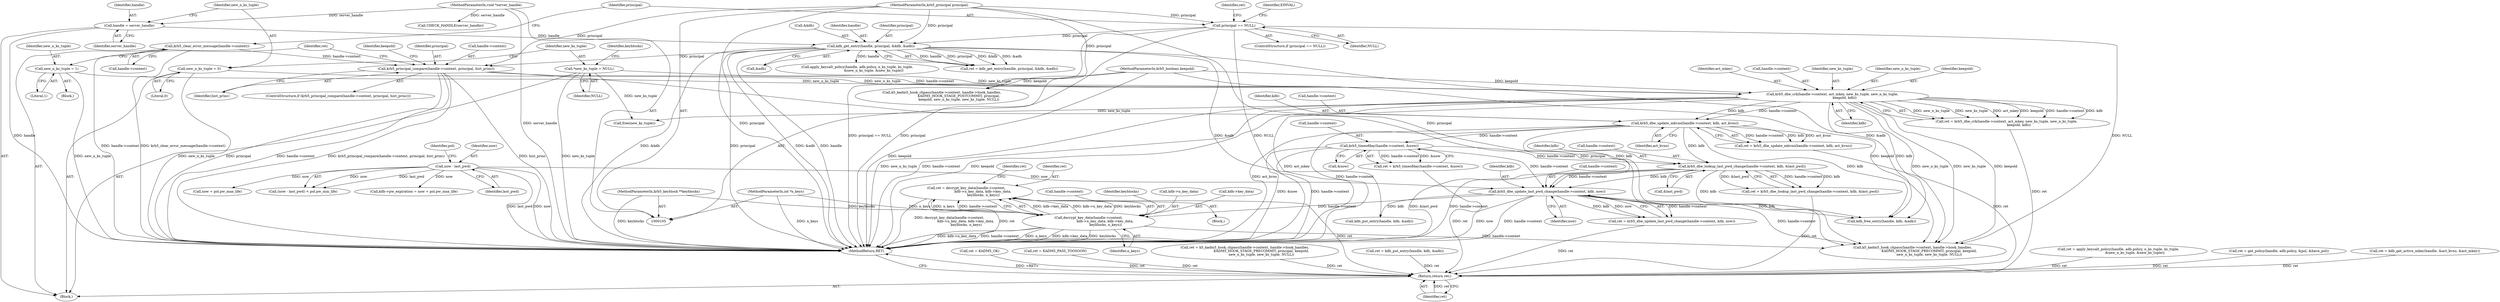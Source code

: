 digraph "0_krb5_af0ed4df4dfae762ab5fb605f5a0c8f59cb4f6ca@API" {
"1000352" [label="(Call,ret = decrypt_key_data(handle->context,\n                               kdb->n_key_data, kdb->key_data,\n                                keyblocks, n_keys))"];
"1000354" [label="(Call,decrypt_key_data(handle->context,\n                               kdb->n_key_data, kdb->key_data,\n                                keyblocks, n_keys))"];
"1000335" [label="(Call,krb5_dbe_update_last_pwd_change(handle->context, kdb, now))"];
"1000277" [label="(Call,krb5_dbe_lookup_last_pwd_change(handle->context, kdb, &last_pwd))"];
"1000242" [label="(Call,krb5_timeofday(handle->context, &now))"];
"1000226" [label="(Call,krb5_dbe_update_mkvno(handle->context, kdb, act_kvno))"];
"1000212" [label="(Call,krb5_dbe_crk(handle->context, act_mkey, new_ks_tuple, new_n_ks_tuple,\n                       keepold, kdb))"];
"1000185" [label="(Call,krb5_principal_compare(handle->context, principal, hist_princ))"];
"1000146" [label="(Call,krb5_clear_error_message(handle->context))"];
"1000159" [label="(Call,kdb_get_entry(handle, principal, &kdb, &adb))"];
"1000125" [label="(Call,handle = server_handle)"];
"1000106" [label="(MethodParameterIn,void *server_handle)"];
"1000151" [label="(Call,principal == NULL)"];
"1000107" [label="(MethodParameterIn,krb5_principal principal)"];
"1000135" [label="(Call,*new_ks_tuple = NULL)"];
"1000131" [label="(Call,new_n_ks_tuple = 0)"];
"1000196" [label="(Call,new_n_ks_tuple = 1)"];
"1000108" [label="(MethodParameterIn,krb5_boolean keepold)"];
"1000290" [label="(Call,now - last_pwd)"];
"1000111" [label="(MethodParameterIn,krb5_keyblock **keyblocks)"];
"1000112" [label="(MethodParameterIn,int *n_keys)"];
"1000437" [label="(Return,return ret;)"];
"1000339" [label="(Identifier,kdb)"];
"1000106" [label="(MethodParameterIn,void *server_handle)"];
"1000126" [label="(Identifier,handle)"];
"1000277" [label="(Call,krb5_dbe_lookup_last_pwd_change(handle->context, kdb, &last_pwd))"];
"1000246" [label="(Call,&now)"];
"1000146" [label="(Call,krb5_clear_error_message(handle->context))"];
"1000290" [label="(Call,now - last_pwd)"];
"1000108" [label="(MethodParameterIn,krb5_boolean keepold)"];
"1000361" [label="(Call,kdb->key_data)"];
"1000144" [label="(Call,CHECK_HANDLE(server_handle))"];
"1000216" [label="(Identifier,act_mkey)"];
"1000353" [label="(Identifier,ret)"];
"1000151" [label="(Call,principal == NULL)"];
"1000111" [label="(MethodParameterIn,krb5_keyblock **keyblocks)"];
"1000213" [label="(Call,handle->context)"];
"1000282" [label="(Call,&last_pwd)"];
"1000168" [label="(Call,ret = apply_keysalt_policy(handle, adb.policy, n_ks_tuple, ks_tuple,\n                               &new_n_ks_tuple, &new_ks_tuple))"];
"1000107" [label="(MethodParameterIn,krb5_principal principal)"];
"1000224" [label="(Call,ret = krb5_dbe_update_mkvno(handle->context, kdb, act_kvno))"];
"1000161" [label="(Identifier,principal)"];
"1000352" [label="(Call,ret = decrypt_key_data(handle->context,\n                               kdb->n_key_data, kdb->key_data,\n                                keyblocks, n_keys))"];
"1000217" [label="(Identifier,new_ks_tuple)"];
"1000186" [label="(Call,handle->context)"];
"1000139" [label="(Identifier,keyblocks)"];
"1000258" [label="(Call,ret = get_policy(handle, adb.policy, &pol, &have_pol))"];
"1000367" [label="(Identifier,ret)"];
"1000220" [label="(Identifier,kdb)"];
"1000127" [label="(Identifier,server_handle)"];
"1000196" [label="(Call,new_n_ks_tuple = 1)"];
"1000336" [label="(Call,handle->context)"];
"1000243" [label="(Call,handle->context)"];
"1000158" [label="(Identifier,ret)"];
"1000424" [label="(Call,kdb_free_entry(handle, kdb, &adb))"];
"1000397" [label="(Call,kdb_put_entry(handle, kdb, &adb))"];
"1000199" [label="(Call,ret = kdb_get_active_mkey(handle, &act_kvno, &act_mkey))"];
"1000418" [label="(Call,ret = KADM5_OK)"];
"1000212" [label="(Call,krb5_dbe_crk(handle->context, act_mkey, new_ks_tuple, new_n_ks_tuple,\n                       keepold, kdb))"];
"1000190" [label="(Identifier,hist_princ)"];
"1000200" [label="(Identifier,ret)"];
"1000281" [label="(Identifier,kdb)"];
"1000197" [label="(Identifier,new_n_ks_tuple)"];
"1000240" [label="(Call,ret = krb5_timeofday(handle->context, &now))"];
"1000278" [label="(Call,handle->context)"];
"1000162" [label="(Call,&kdb)"];
"1000231" [label="(Identifier,act_kvno)"];
"1000137" [label="(Identifier,NULL)"];
"1000125" [label="(Call,handle = server_handle)"];
"1000230" [label="(Identifier,kdb)"];
"1000351" [label="(Block,)"];
"1000303" [label="(Call,ret = KADM5_PASS_TOOSOON)"];
"1000275" [label="(Call,ret = krb5_dbe_lookup_last_pwd_change(handle->context, kdb, &last_pwd))"];
"1000292" [label="(Identifier,last_pwd)"];
"1000315" [label="(Call,now + pol.pw_max_life)"];
"1000218" [label="(Identifier,new_n_ks_tuple)"];
"1000210" [label="(Call,ret = krb5_dbe_crk(handle->context, act_mkey, new_ks_tuple, new_n_ks_tuple,\n                       keepold, kdb))"];
"1000185" [label="(Call,krb5_principal_compare(handle->context, principal, hist_princ))"];
"1000289" [label="(Call,(now - last_pwd) < pol.pw_min_life)"];
"1000193" [label="(Identifier,keepold)"];
"1000147" [label="(Call,handle->context)"];
"1000219" [label="(Identifier,keepold)"];
"1000155" [label="(Identifier,EINVAL)"];
"1000191" [label="(Block,)"];
"1000378" [label="(Call,k5_kadm5_hook_chpass(handle->context, handle->hook_handles,\n                               KADM5_HOOK_STAGE_PRECOMMIT, principal, keepold,\n                               new_n_ks_tuple, new_ks_tuple, NULL))"];
"1000135" [label="(Call,*new_ks_tuple = NULL)"];
"1000405" [label="(Call,k5_kadm5_hook_chpass(handle->context, handle->hook_handles,\n                                KADM5_HOOK_STAGE_POSTCOMMIT, principal,\n                                keepold, new_n_ks_tuple, new_ks_tuple, NULL))"];
"1000133" [label="(Literal,0)"];
"1000159" [label="(Call,kdb_get_entry(handle, principal, &kdb, &adb))"];
"1000170" [label="(Call,apply_keysalt_policy(handle, adb.policy, n_ks_tuple, ks_tuple,\n                               &new_n_ks_tuple, &new_ks_tuple))"];
"1000157" [label="(Call,ret = kdb_get_entry(handle, principal, &kdb, &adb))"];
"1000376" [label="(Call,ret = k5_kadm5_hook_chpass(handle->context, handle->hook_handles,\n                               KADM5_HOOK_STAGE_PRECOMMIT, principal, keepold,\n                               new_n_ks_tuple, new_ks_tuple, NULL))"];
"1000294" [label="(Identifier,pol)"];
"1000439" [label="(MethodReturn,RET)"];
"1000132" [label="(Identifier,new_n_ks_tuple)"];
"1000131" [label="(Call,new_n_ks_tuple = 0)"];
"1000112" [label="(MethodParameterIn,int *n_keys)"];
"1000198" [label="(Literal,1)"];
"1000113" [label="(Block,)"];
"1000311" [label="(Call,kdb->pw_expiration = now + pol.pw_max_life)"];
"1000227" [label="(Call,handle->context)"];
"1000291" [label="(Identifier,now)"];
"1000355" [label="(Call,handle->context)"];
"1000333" [label="(Call,ret = krb5_dbe_update_last_pwd_change(handle->context, kdb, now))"];
"1000422" [label="(Call,free(new_ks_tuple))"];
"1000364" [label="(Identifier,keyblocks)"];
"1000354" [label="(Call,decrypt_key_data(handle->context,\n                               kdb->n_key_data, kdb->key_data,\n                                keyblocks, n_keys))"];
"1000150" [label="(ControlStructure,if (principal == NULL))"];
"1000437" [label="(Return,return ret;)"];
"1000226" [label="(Call,krb5_dbe_update_mkvno(handle->context, kdb, act_kvno))"];
"1000340" [label="(Identifier,now)"];
"1000438" [label="(Identifier,ret)"];
"1000242" [label="(Call,krb5_timeofday(handle->context, &now))"];
"1000189" [label="(Identifier,principal)"];
"1000152" [label="(Identifier,principal)"];
"1000153" [label="(Identifier,NULL)"];
"1000335" [label="(Call,krb5_dbe_update_last_pwd_change(handle->context, kdb, now))"];
"1000358" [label="(Call,kdb->n_key_data)"];
"1000136" [label="(Identifier,new_ks_tuple)"];
"1000164" [label="(Call,&adb)"];
"1000365" [label="(Identifier,n_keys)"];
"1000160" [label="(Identifier,handle)"];
"1000395" [label="(Call,ret = kdb_put_entry(handle, kdb, &adb))"];
"1000184" [label="(ControlStructure,if (krb5_principal_compare(handle->context, principal, hist_princ)))"];
"1000352" -> "1000351"  [label="AST: "];
"1000352" -> "1000354"  [label="CFG: "];
"1000353" -> "1000352"  [label="AST: "];
"1000354" -> "1000352"  [label="AST: "];
"1000367" -> "1000352"  [label="CFG: "];
"1000352" -> "1000439"  [label="DDG: ret"];
"1000352" -> "1000439"  [label="DDG: decrypt_key_data(handle->context,\n                               kdb->n_key_data, kdb->key_data,\n                                keyblocks, n_keys)"];
"1000354" -> "1000352"  [label="DDG: kdb->key_data"];
"1000354" -> "1000352"  [label="DDG: kdb->n_key_data"];
"1000354" -> "1000352"  [label="DDG: keyblocks"];
"1000354" -> "1000352"  [label="DDG: n_keys"];
"1000354" -> "1000352"  [label="DDG: handle->context"];
"1000352" -> "1000437"  [label="DDG: ret"];
"1000354" -> "1000365"  [label="CFG: "];
"1000355" -> "1000354"  [label="AST: "];
"1000358" -> "1000354"  [label="AST: "];
"1000361" -> "1000354"  [label="AST: "];
"1000364" -> "1000354"  [label="AST: "];
"1000365" -> "1000354"  [label="AST: "];
"1000354" -> "1000439"  [label="DDG: n_keys"];
"1000354" -> "1000439"  [label="DDG: kdb->key_data"];
"1000354" -> "1000439"  [label="DDG: keyblocks"];
"1000354" -> "1000439"  [label="DDG: kdb->n_key_data"];
"1000354" -> "1000439"  [label="DDG: handle->context"];
"1000335" -> "1000354"  [label="DDG: handle->context"];
"1000111" -> "1000354"  [label="DDG: keyblocks"];
"1000112" -> "1000354"  [label="DDG: n_keys"];
"1000354" -> "1000378"  [label="DDG: handle->context"];
"1000335" -> "1000333"  [label="AST: "];
"1000335" -> "1000340"  [label="CFG: "];
"1000336" -> "1000335"  [label="AST: "];
"1000339" -> "1000335"  [label="AST: "];
"1000340" -> "1000335"  [label="AST: "];
"1000333" -> "1000335"  [label="CFG: "];
"1000335" -> "1000439"  [label="DDG: handle->context"];
"1000335" -> "1000439"  [label="DDG: now"];
"1000335" -> "1000333"  [label="DDG: handle->context"];
"1000335" -> "1000333"  [label="DDG: kdb"];
"1000335" -> "1000333"  [label="DDG: now"];
"1000277" -> "1000335"  [label="DDG: handle->context"];
"1000277" -> "1000335"  [label="DDG: kdb"];
"1000242" -> "1000335"  [label="DDG: handle->context"];
"1000226" -> "1000335"  [label="DDG: kdb"];
"1000290" -> "1000335"  [label="DDG: now"];
"1000335" -> "1000378"  [label="DDG: handle->context"];
"1000335" -> "1000397"  [label="DDG: kdb"];
"1000335" -> "1000424"  [label="DDG: kdb"];
"1000277" -> "1000275"  [label="AST: "];
"1000277" -> "1000282"  [label="CFG: "];
"1000278" -> "1000277"  [label="AST: "];
"1000281" -> "1000277"  [label="AST: "];
"1000282" -> "1000277"  [label="AST: "];
"1000275" -> "1000277"  [label="CFG: "];
"1000277" -> "1000439"  [label="DDG: &last_pwd"];
"1000277" -> "1000439"  [label="DDG: handle->context"];
"1000277" -> "1000275"  [label="DDG: handle->context"];
"1000277" -> "1000275"  [label="DDG: kdb"];
"1000277" -> "1000275"  [label="DDG: &last_pwd"];
"1000242" -> "1000277"  [label="DDG: handle->context"];
"1000226" -> "1000277"  [label="DDG: kdb"];
"1000277" -> "1000424"  [label="DDG: kdb"];
"1000242" -> "1000240"  [label="AST: "];
"1000242" -> "1000246"  [label="CFG: "];
"1000243" -> "1000242"  [label="AST: "];
"1000246" -> "1000242"  [label="AST: "];
"1000240" -> "1000242"  [label="CFG: "];
"1000242" -> "1000439"  [label="DDG: &now"];
"1000242" -> "1000439"  [label="DDG: handle->context"];
"1000242" -> "1000240"  [label="DDG: handle->context"];
"1000242" -> "1000240"  [label="DDG: &now"];
"1000226" -> "1000242"  [label="DDG: handle->context"];
"1000226" -> "1000224"  [label="AST: "];
"1000226" -> "1000231"  [label="CFG: "];
"1000227" -> "1000226"  [label="AST: "];
"1000230" -> "1000226"  [label="AST: "];
"1000231" -> "1000226"  [label="AST: "];
"1000224" -> "1000226"  [label="CFG: "];
"1000226" -> "1000439"  [label="DDG: handle->context"];
"1000226" -> "1000439"  [label="DDG: act_kvno"];
"1000226" -> "1000224"  [label="DDG: handle->context"];
"1000226" -> "1000224"  [label="DDG: kdb"];
"1000226" -> "1000224"  [label="DDG: act_kvno"];
"1000212" -> "1000226"  [label="DDG: handle->context"];
"1000212" -> "1000226"  [label="DDG: kdb"];
"1000226" -> "1000424"  [label="DDG: kdb"];
"1000212" -> "1000210"  [label="AST: "];
"1000212" -> "1000220"  [label="CFG: "];
"1000213" -> "1000212"  [label="AST: "];
"1000216" -> "1000212"  [label="AST: "];
"1000217" -> "1000212"  [label="AST: "];
"1000218" -> "1000212"  [label="AST: "];
"1000219" -> "1000212"  [label="AST: "];
"1000220" -> "1000212"  [label="AST: "];
"1000210" -> "1000212"  [label="CFG: "];
"1000212" -> "1000439"  [label="DDG: act_mkey"];
"1000212" -> "1000439"  [label="DDG: keepold"];
"1000212" -> "1000439"  [label="DDG: new_n_ks_tuple"];
"1000212" -> "1000439"  [label="DDG: handle->context"];
"1000212" -> "1000210"  [label="DDG: new_n_ks_tuple"];
"1000212" -> "1000210"  [label="DDG: new_ks_tuple"];
"1000212" -> "1000210"  [label="DDG: act_mkey"];
"1000212" -> "1000210"  [label="DDG: keepold"];
"1000212" -> "1000210"  [label="DDG: handle->context"];
"1000212" -> "1000210"  [label="DDG: kdb"];
"1000185" -> "1000212"  [label="DDG: handle->context"];
"1000135" -> "1000212"  [label="DDG: new_ks_tuple"];
"1000131" -> "1000212"  [label="DDG: new_n_ks_tuple"];
"1000196" -> "1000212"  [label="DDG: new_n_ks_tuple"];
"1000108" -> "1000212"  [label="DDG: keepold"];
"1000212" -> "1000378"  [label="DDG: keepold"];
"1000212" -> "1000378"  [label="DDG: new_n_ks_tuple"];
"1000212" -> "1000378"  [label="DDG: new_ks_tuple"];
"1000212" -> "1000422"  [label="DDG: new_ks_tuple"];
"1000212" -> "1000424"  [label="DDG: kdb"];
"1000185" -> "1000184"  [label="AST: "];
"1000185" -> "1000190"  [label="CFG: "];
"1000186" -> "1000185"  [label="AST: "];
"1000189" -> "1000185"  [label="AST: "];
"1000190" -> "1000185"  [label="AST: "];
"1000193" -> "1000185"  [label="CFG: "];
"1000200" -> "1000185"  [label="CFG: "];
"1000185" -> "1000439"  [label="DDG: handle->context"];
"1000185" -> "1000439"  [label="DDG: krb5_principal_compare(handle->context, principal, hist_princ)"];
"1000185" -> "1000439"  [label="DDG: hist_princ"];
"1000185" -> "1000439"  [label="DDG: principal"];
"1000146" -> "1000185"  [label="DDG: handle->context"];
"1000159" -> "1000185"  [label="DDG: principal"];
"1000107" -> "1000185"  [label="DDG: principal"];
"1000185" -> "1000378"  [label="DDG: principal"];
"1000146" -> "1000113"  [label="AST: "];
"1000146" -> "1000147"  [label="CFG: "];
"1000147" -> "1000146"  [label="AST: "];
"1000152" -> "1000146"  [label="CFG: "];
"1000146" -> "1000439"  [label="DDG: krb5_clear_error_message(handle->context)"];
"1000146" -> "1000439"  [label="DDG: handle->context"];
"1000159" -> "1000157"  [label="AST: "];
"1000159" -> "1000164"  [label="CFG: "];
"1000160" -> "1000159"  [label="AST: "];
"1000161" -> "1000159"  [label="AST: "];
"1000162" -> "1000159"  [label="AST: "];
"1000164" -> "1000159"  [label="AST: "];
"1000157" -> "1000159"  [label="CFG: "];
"1000159" -> "1000439"  [label="DDG: &adb"];
"1000159" -> "1000439"  [label="DDG: handle"];
"1000159" -> "1000439"  [label="DDG: &kdb"];
"1000159" -> "1000439"  [label="DDG: principal"];
"1000159" -> "1000157"  [label="DDG: handle"];
"1000159" -> "1000157"  [label="DDG: principal"];
"1000159" -> "1000157"  [label="DDG: &kdb"];
"1000159" -> "1000157"  [label="DDG: &adb"];
"1000125" -> "1000159"  [label="DDG: handle"];
"1000151" -> "1000159"  [label="DDG: principal"];
"1000107" -> "1000159"  [label="DDG: principal"];
"1000159" -> "1000170"  [label="DDG: handle"];
"1000159" -> "1000397"  [label="DDG: &adb"];
"1000159" -> "1000424"  [label="DDG: &adb"];
"1000125" -> "1000113"  [label="AST: "];
"1000125" -> "1000127"  [label="CFG: "];
"1000126" -> "1000125"  [label="AST: "];
"1000127" -> "1000125"  [label="AST: "];
"1000132" -> "1000125"  [label="CFG: "];
"1000125" -> "1000439"  [label="DDG: handle"];
"1000106" -> "1000125"  [label="DDG: server_handle"];
"1000106" -> "1000105"  [label="AST: "];
"1000106" -> "1000439"  [label="DDG: server_handle"];
"1000106" -> "1000144"  [label="DDG: server_handle"];
"1000151" -> "1000150"  [label="AST: "];
"1000151" -> "1000153"  [label="CFG: "];
"1000152" -> "1000151"  [label="AST: "];
"1000153" -> "1000151"  [label="AST: "];
"1000155" -> "1000151"  [label="CFG: "];
"1000158" -> "1000151"  [label="CFG: "];
"1000151" -> "1000439"  [label="DDG: principal == NULL"];
"1000151" -> "1000439"  [label="DDG: principal"];
"1000151" -> "1000439"  [label="DDG: NULL"];
"1000107" -> "1000151"  [label="DDG: principal"];
"1000151" -> "1000378"  [label="DDG: NULL"];
"1000107" -> "1000105"  [label="AST: "];
"1000107" -> "1000439"  [label="DDG: principal"];
"1000107" -> "1000378"  [label="DDG: principal"];
"1000107" -> "1000405"  [label="DDG: principal"];
"1000135" -> "1000113"  [label="AST: "];
"1000135" -> "1000137"  [label="CFG: "];
"1000136" -> "1000135"  [label="AST: "];
"1000137" -> "1000135"  [label="AST: "];
"1000139" -> "1000135"  [label="CFG: "];
"1000135" -> "1000439"  [label="DDG: new_ks_tuple"];
"1000135" -> "1000422"  [label="DDG: new_ks_tuple"];
"1000131" -> "1000113"  [label="AST: "];
"1000131" -> "1000133"  [label="CFG: "];
"1000132" -> "1000131"  [label="AST: "];
"1000133" -> "1000131"  [label="AST: "];
"1000136" -> "1000131"  [label="CFG: "];
"1000131" -> "1000439"  [label="DDG: new_n_ks_tuple"];
"1000196" -> "1000191"  [label="AST: "];
"1000196" -> "1000198"  [label="CFG: "];
"1000197" -> "1000196"  [label="AST: "];
"1000198" -> "1000196"  [label="AST: "];
"1000200" -> "1000196"  [label="CFG: "];
"1000196" -> "1000439"  [label="DDG: new_n_ks_tuple"];
"1000108" -> "1000105"  [label="AST: "];
"1000108" -> "1000439"  [label="DDG: keepold"];
"1000108" -> "1000378"  [label="DDG: keepold"];
"1000108" -> "1000405"  [label="DDG: keepold"];
"1000290" -> "1000289"  [label="AST: "];
"1000290" -> "1000292"  [label="CFG: "];
"1000291" -> "1000290"  [label="AST: "];
"1000292" -> "1000290"  [label="AST: "];
"1000294" -> "1000290"  [label="CFG: "];
"1000290" -> "1000439"  [label="DDG: now"];
"1000290" -> "1000439"  [label="DDG: last_pwd"];
"1000290" -> "1000289"  [label="DDG: now"];
"1000290" -> "1000289"  [label="DDG: last_pwd"];
"1000290" -> "1000311"  [label="DDG: now"];
"1000290" -> "1000315"  [label="DDG: now"];
"1000111" -> "1000105"  [label="AST: "];
"1000111" -> "1000439"  [label="DDG: keyblocks"];
"1000112" -> "1000105"  [label="AST: "];
"1000112" -> "1000439"  [label="DDG: n_keys"];
"1000437" -> "1000113"  [label="AST: "];
"1000437" -> "1000438"  [label="CFG: "];
"1000438" -> "1000437"  [label="AST: "];
"1000439" -> "1000437"  [label="CFG: "];
"1000437" -> "1000439"  [label="DDG: <RET>"];
"1000438" -> "1000437"  [label="DDG: ret"];
"1000333" -> "1000437"  [label="DDG: ret"];
"1000224" -> "1000437"  [label="DDG: ret"];
"1000376" -> "1000437"  [label="DDG: ret"];
"1000199" -> "1000437"  [label="DDG: ret"];
"1000275" -> "1000437"  [label="DDG: ret"];
"1000210" -> "1000437"  [label="DDG: ret"];
"1000418" -> "1000437"  [label="DDG: ret"];
"1000240" -> "1000437"  [label="DDG: ret"];
"1000258" -> "1000437"  [label="DDG: ret"];
"1000395" -> "1000437"  [label="DDG: ret"];
"1000168" -> "1000437"  [label="DDG: ret"];
"1000303" -> "1000437"  [label="DDG: ret"];
}
